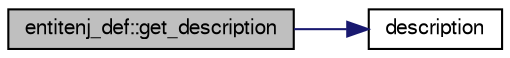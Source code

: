 digraph G
{
  bgcolor="transparent";
  edge [fontname="FreeSans",fontsize="10",labelfontname="FreeSans",labelfontsize="10"];
  node [fontname="FreeSans",fontsize="10",shape=record];
  rankdir=LR;
  Node1 [label="entitenj_def::get_description",height=0.2,width=0.4,color="black", fillcolor="grey75", style="filled" fontcolor="black"];
  Node1 -> Node2 [color="midnightblue",fontsize="10",style="solid",fontname="FreeSans"];
  Node2 [label="description",height=0.2,width=0.4,color="black",URL="$base_8inc_8php.html#ad2505a709175e73ba8054e8c965c2b98",tooltip="Formate les descriptions."];
}
